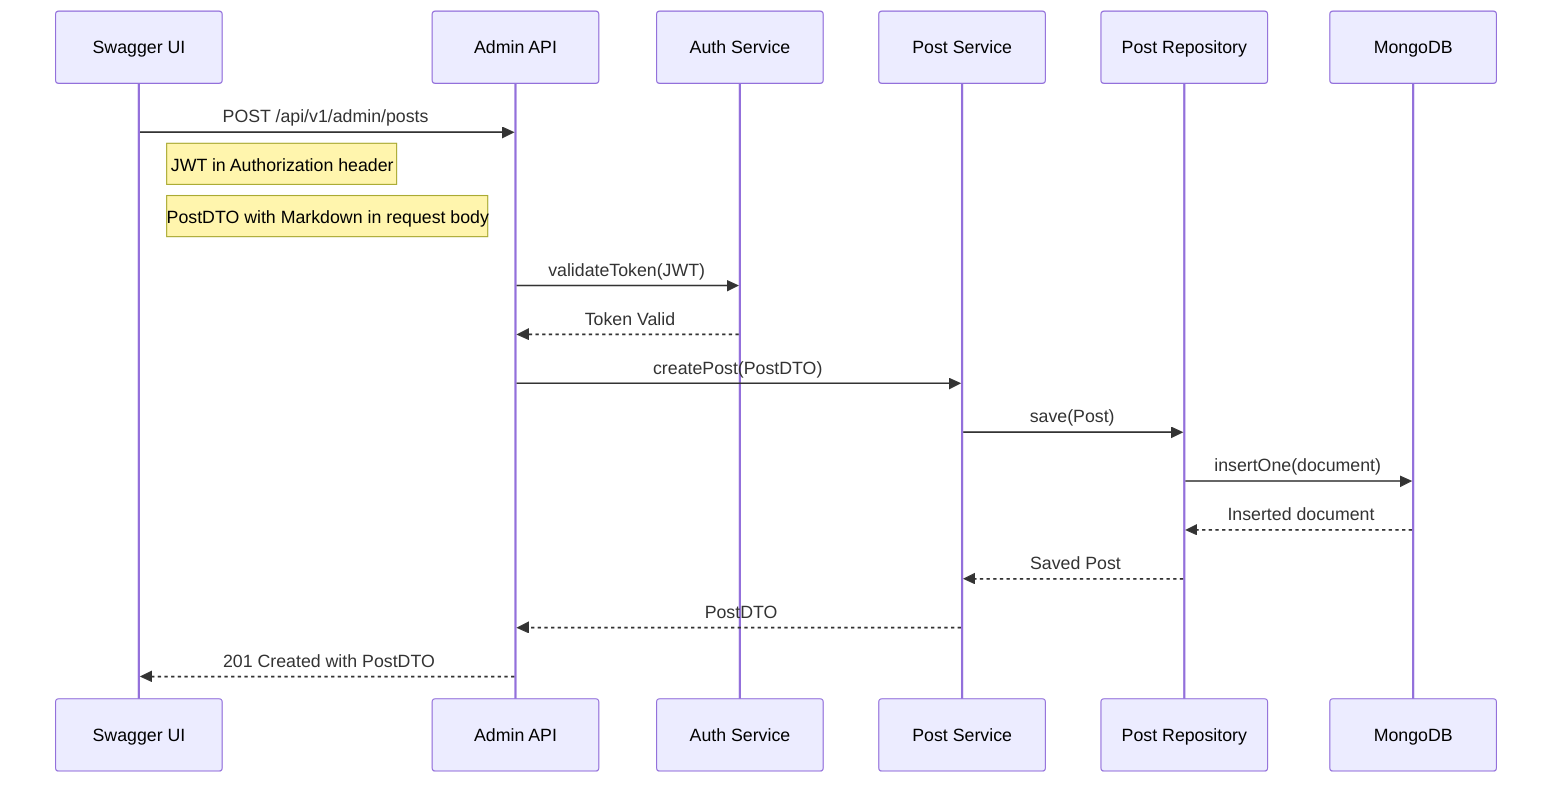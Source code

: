 sequenceDiagram
    participant SW as Swagger UI
    participant AA as Admin API
    participant AS as Auth Service
    participant PS as Post Service
    participant PR as Post Repository
    participant DB as MongoDB

    SW->>AA: POST /api/v1/admin/posts
    Note right of SW: JWT in Authorization header
    Note right of SW: PostDTO with Markdown in request body
    AA->>AS: validateToken(JWT)
    AS-->>AA: Token Valid
    AA->>PS: createPost(PostDTO)
    PS->>PR: save(Post)
    PR->>DB: insertOne(document)
    DB-->>PR: Inserted document
    PR-->>PS: Saved Post
    PS-->>AA: PostDTO
    AA-->>SW: 201 Created with PostDTO